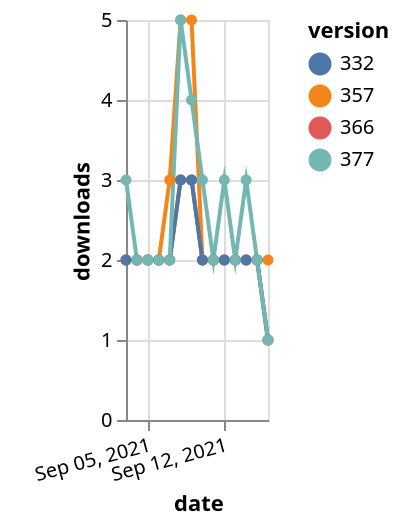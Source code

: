 {"$schema": "https://vega.github.io/schema/vega-lite/v5.json", "description": "A simple bar chart with embedded data.", "data": {"values": [{"date": "2021-09-03", "total": 2324, "delta": 2, "version": "366"}, {"date": "2021-09-04", "total": 2326, "delta": 2, "version": "366"}, {"date": "2021-09-05", "total": 2328, "delta": 2, "version": "366"}, {"date": "2021-09-06", "total": 2330, "delta": 2, "version": "366"}, {"date": "2021-09-07", "total": 2332, "delta": 2, "version": "366"}, {"date": "2021-09-08", "total": 2335, "delta": 3, "version": "366"}, {"date": "2021-09-09", "total": 2338, "delta": 3, "version": "366"}, {"date": "2021-09-10", "total": 2340, "delta": 2, "version": "366"}, {"date": "2021-09-11", "total": 2342, "delta": 2, "version": "366"}, {"date": "2021-09-12", "total": 2344, "delta": 2, "version": "366"}, {"date": "2021-09-13", "total": 2346, "delta": 2, "version": "366"}, {"date": "2021-09-14", "total": 2348, "delta": 2, "version": "366"}, {"date": "2021-09-15", "total": 2350, "delta": 2, "version": "366"}, {"date": "2021-09-16", "total": 2351, "delta": 1, "version": "366"}, {"date": "2021-09-03", "total": 2915, "delta": 2, "version": "357"}, {"date": "2021-09-04", "total": 2917, "delta": 2, "version": "357"}, {"date": "2021-09-05", "total": 2919, "delta": 2, "version": "357"}, {"date": "2021-09-06", "total": 2921, "delta": 2, "version": "357"}, {"date": "2021-09-07", "total": 2924, "delta": 3, "version": "357"}, {"date": "2021-09-08", "total": 2929, "delta": 5, "version": "357"}, {"date": "2021-09-09", "total": 2934, "delta": 5, "version": "357"}, {"date": "2021-09-10", "total": 2936, "delta": 2, "version": "357"}, {"date": "2021-09-11", "total": 2938, "delta": 2, "version": "357"}, {"date": "2021-09-12", "total": 2940, "delta": 2, "version": "357"}, {"date": "2021-09-13", "total": 2942, "delta": 2, "version": "357"}, {"date": "2021-09-14", "total": 2944, "delta": 2, "version": "357"}, {"date": "2021-09-15", "total": 2946, "delta": 2, "version": "357"}, {"date": "2021-09-16", "total": 2948, "delta": 2, "version": "357"}, {"date": "2021-09-03", "total": 2783, "delta": 2, "version": "332"}, {"date": "2021-09-04", "total": 2785, "delta": 2, "version": "332"}, {"date": "2021-09-05", "total": 2787, "delta": 2, "version": "332"}, {"date": "2021-09-06", "total": 2789, "delta": 2, "version": "332"}, {"date": "2021-09-07", "total": 2791, "delta": 2, "version": "332"}, {"date": "2021-09-08", "total": 2794, "delta": 3, "version": "332"}, {"date": "2021-09-09", "total": 2797, "delta": 3, "version": "332"}, {"date": "2021-09-10", "total": 2799, "delta": 2, "version": "332"}, {"date": "2021-09-11", "total": 2801, "delta": 2, "version": "332"}, {"date": "2021-09-12", "total": 2803, "delta": 2, "version": "332"}, {"date": "2021-09-13", "total": 2805, "delta": 2, "version": "332"}, {"date": "2021-09-14", "total": 2807, "delta": 2, "version": "332"}, {"date": "2021-09-15", "total": 2809, "delta": 2, "version": "332"}, {"date": "2021-09-16", "total": 2810, "delta": 1, "version": "332"}, {"date": "2021-09-03", "total": 2132, "delta": 3, "version": "377"}, {"date": "2021-09-04", "total": 2134, "delta": 2, "version": "377"}, {"date": "2021-09-05", "total": 2136, "delta": 2, "version": "377"}, {"date": "2021-09-06", "total": 2138, "delta": 2, "version": "377"}, {"date": "2021-09-07", "total": 2140, "delta": 2, "version": "377"}, {"date": "2021-09-08", "total": 2145, "delta": 5, "version": "377"}, {"date": "2021-09-09", "total": 2149, "delta": 4, "version": "377"}, {"date": "2021-09-10", "total": 2152, "delta": 3, "version": "377"}, {"date": "2021-09-11", "total": 2154, "delta": 2, "version": "377"}, {"date": "2021-09-12", "total": 2157, "delta": 3, "version": "377"}, {"date": "2021-09-13", "total": 2159, "delta": 2, "version": "377"}, {"date": "2021-09-14", "total": 2162, "delta": 3, "version": "377"}, {"date": "2021-09-15", "total": 2164, "delta": 2, "version": "377"}, {"date": "2021-09-16", "total": 2165, "delta": 1, "version": "377"}]}, "width": "container", "mark": {"type": "line", "point": {"filled": true}}, "encoding": {"x": {"field": "date", "type": "temporal", "timeUnit": "yearmonthdate", "title": "date", "axis": {"labelAngle": -15}}, "y": {"field": "delta", "type": "quantitative", "title": "downloads"}, "color": {"field": "version", "type": "nominal"}, "tooltip": {"field": "delta"}}}
